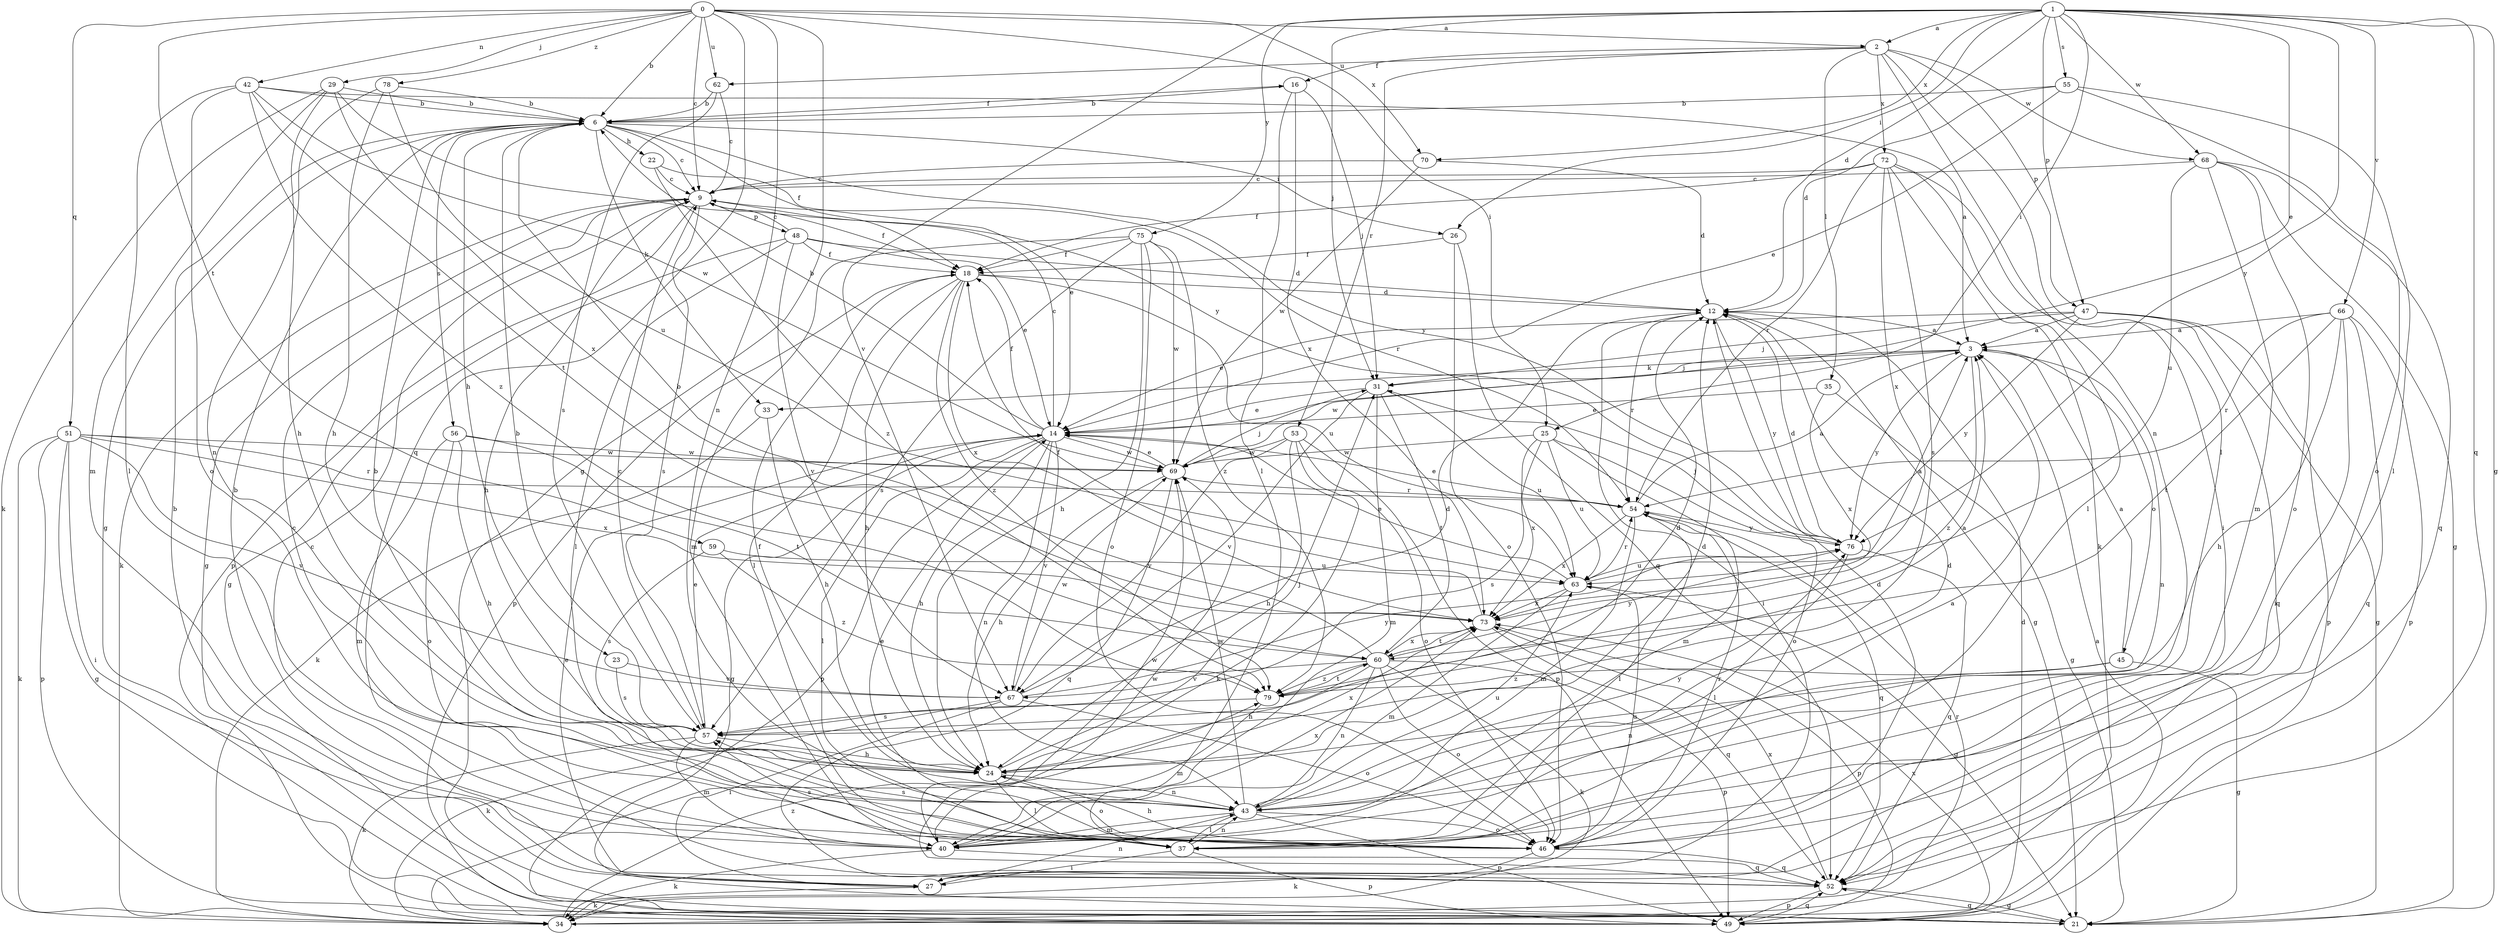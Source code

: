 strict digraph  {
0;
1;
2;
3;
6;
9;
12;
14;
16;
18;
21;
22;
23;
24;
25;
26;
27;
29;
31;
33;
34;
35;
37;
40;
42;
43;
45;
46;
47;
48;
49;
51;
52;
53;
54;
55;
56;
57;
59;
60;
62;
63;
66;
67;
68;
69;
70;
72;
73;
75;
76;
78;
79;
0 -> 2  [label=a];
0 -> 6  [label=b];
0 -> 9  [label=c];
0 -> 21  [label=g];
0 -> 25  [label=i];
0 -> 29  [label=j];
0 -> 42  [label=n];
0 -> 43  [label=n];
0 -> 51  [label=q];
0 -> 52  [label=q];
0 -> 59  [label=t];
0 -> 62  [label=u];
0 -> 70  [label=x];
0 -> 78  [label=z];
1 -> 2  [label=a];
1 -> 12  [label=d];
1 -> 14  [label=e];
1 -> 21  [label=g];
1 -> 25  [label=i];
1 -> 26  [label=i];
1 -> 31  [label=j];
1 -> 47  [label=p];
1 -> 52  [label=q];
1 -> 55  [label=s];
1 -> 66  [label=v];
1 -> 67  [label=v];
1 -> 68  [label=w];
1 -> 70  [label=x];
1 -> 75  [label=y];
1 -> 76  [label=y];
2 -> 16  [label=f];
2 -> 35  [label=l];
2 -> 37  [label=l];
2 -> 43  [label=n];
2 -> 47  [label=p];
2 -> 53  [label=r];
2 -> 62  [label=u];
2 -> 68  [label=w];
2 -> 72  [label=x];
3 -> 31  [label=j];
3 -> 33  [label=k];
3 -> 43  [label=n];
3 -> 45  [label=o];
3 -> 69  [label=w];
3 -> 76  [label=y];
3 -> 79  [label=z];
6 -> 9  [label=c];
6 -> 16  [label=f];
6 -> 18  [label=f];
6 -> 21  [label=g];
6 -> 22  [label=h];
6 -> 23  [label=h];
6 -> 26  [label=i];
6 -> 33  [label=k];
6 -> 56  [label=s];
6 -> 76  [label=y];
9 -> 18  [label=f];
9 -> 21  [label=g];
9 -> 24  [label=h];
9 -> 34  [label=k];
9 -> 48  [label=p];
9 -> 49  [label=p];
9 -> 54  [label=r];
9 -> 57  [label=s];
12 -> 3  [label=a];
12 -> 21  [label=g];
12 -> 27  [label=i];
12 -> 54  [label=r];
12 -> 76  [label=y];
14 -> 6  [label=b];
14 -> 9  [label=c];
14 -> 18  [label=f];
14 -> 21  [label=g];
14 -> 24  [label=h];
14 -> 37  [label=l];
14 -> 43  [label=n];
14 -> 49  [label=p];
14 -> 67  [label=v];
14 -> 69  [label=w];
16 -> 6  [label=b];
16 -> 31  [label=j];
16 -> 37  [label=l];
16 -> 73  [label=x];
18 -> 12  [label=d];
18 -> 24  [label=h];
18 -> 37  [label=l];
18 -> 49  [label=p];
18 -> 63  [label=u];
18 -> 73  [label=x];
18 -> 79  [label=z];
21 -> 52  [label=q];
22 -> 9  [label=c];
22 -> 14  [label=e];
22 -> 79  [label=z];
23 -> 57  [label=s];
23 -> 67  [label=v];
24 -> 12  [label=d];
24 -> 31  [label=j];
24 -> 37  [label=l];
24 -> 43  [label=n];
24 -> 46  [label=o];
24 -> 73  [label=x];
25 -> 40  [label=m];
25 -> 46  [label=o];
25 -> 57  [label=s];
25 -> 63  [label=u];
25 -> 69  [label=w];
25 -> 73  [label=x];
26 -> 18  [label=f];
26 -> 46  [label=o];
26 -> 52  [label=q];
27 -> 6  [label=b];
27 -> 14  [label=e];
27 -> 34  [label=k];
27 -> 43  [label=n];
29 -> 6  [label=b];
29 -> 24  [label=h];
29 -> 34  [label=k];
29 -> 40  [label=m];
29 -> 73  [label=x];
29 -> 76  [label=y];
31 -> 14  [label=e];
31 -> 40  [label=m];
31 -> 60  [label=t];
31 -> 63  [label=u];
31 -> 67  [label=v];
33 -> 24  [label=h];
33 -> 34  [label=k];
34 -> 3  [label=a];
34 -> 54  [label=r];
34 -> 79  [label=z];
35 -> 14  [label=e];
35 -> 21  [label=g];
35 -> 73  [label=x];
37 -> 27  [label=i];
37 -> 43  [label=n];
37 -> 49  [label=p];
37 -> 57  [label=s];
40 -> 3  [label=a];
40 -> 6  [label=b];
40 -> 34  [label=k];
40 -> 52  [label=q];
40 -> 69  [label=w];
40 -> 73  [label=x];
42 -> 3  [label=a];
42 -> 6  [label=b];
42 -> 37  [label=l];
42 -> 46  [label=o];
42 -> 60  [label=t];
42 -> 69  [label=w];
42 -> 79  [label=z];
43 -> 6  [label=b];
43 -> 12  [label=d];
43 -> 18  [label=f];
43 -> 37  [label=l];
43 -> 40  [label=m];
43 -> 46  [label=o];
43 -> 49  [label=p];
43 -> 63  [label=u];
43 -> 69  [label=w];
43 -> 76  [label=y];
45 -> 3  [label=a];
45 -> 21  [label=g];
45 -> 43  [label=n];
45 -> 79  [label=z];
46 -> 9  [label=c];
46 -> 12  [label=d];
46 -> 14  [label=e];
46 -> 24  [label=h];
46 -> 34  [label=k];
46 -> 52  [label=q];
46 -> 54  [label=r];
46 -> 57  [label=s];
46 -> 63  [label=u];
47 -> 3  [label=a];
47 -> 14  [label=e];
47 -> 21  [label=g];
47 -> 31  [label=j];
47 -> 49  [label=p];
47 -> 52  [label=q];
47 -> 76  [label=y];
48 -> 9  [label=c];
48 -> 12  [label=d];
48 -> 14  [label=e];
48 -> 18  [label=f];
48 -> 21  [label=g];
48 -> 37  [label=l];
48 -> 67  [label=v];
49 -> 12  [label=d];
49 -> 52  [label=q];
49 -> 73  [label=x];
51 -> 21  [label=g];
51 -> 27  [label=i];
51 -> 34  [label=k];
51 -> 49  [label=p];
51 -> 54  [label=r];
51 -> 67  [label=v];
51 -> 69  [label=w];
51 -> 73  [label=x];
52 -> 9  [label=c];
52 -> 21  [label=g];
52 -> 49  [label=p];
52 -> 69  [label=w];
52 -> 73  [label=x];
53 -> 24  [label=h];
53 -> 34  [label=k];
53 -> 46  [label=o];
53 -> 49  [label=p];
53 -> 67  [label=v];
53 -> 69  [label=w];
54 -> 3  [label=a];
54 -> 14  [label=e];
54 -> 37  [label=l];
54 -> 40  [label=m];
54 -> 52  [label=q];
54 -> 73  [label=x];
54 -> 76  [label=y];
55 -> 6  [label=b];
55 -> 12  [label=d];
55 -> 14  [label=e];
55 -> 37  [label=l];
55 -> 46  [label=o];
56 -> 24  [label=h];
56 -> 40  [label=m];
56 -> 46  [label=o];
56 -> 60  [label=t];
56 -> 69  [label=w];
57 -> 6  [label=b];
57 -> 9  [label=c];
57 -> 12  [label=d];
57 -> 14  [label=e];
57 -> 24  [label=h];
57 -> 34  [label=k];
57 -> 40  [label=m];
59 -> 57  [label=s];
59 -> 63  [label=u];
59 -> 79  [label=z];
60 -> 6  [label=b];
60 -> 24  [label=h];
60 -> 34  [label=k];
60 -> 43  [label=n];
60 -> 46  [label=o];
60 -> 49  [label=p];
60 -> 67  [label=v];
60 -> 73  [label=x];
60 -> 76  [label=y];
60 -> 79  [label=z];
62 -> 6  [label=b];
62 -> 9  [label=c];
62 -> 57  [label=s];
63 -> 3  [label=a];
63 -> 14  [label=e];
63 -> 21  [label=g];
63 -> 40  [label=m];
63 -> 54  [label=r];
63 -> 73  [label=x];
66 -> 3  [label=a];
66 -> 24  [label=h];
66 -> 27  [label=i];
66 -> 49  [label=p];
66 -> 52  [label=q];
66 -> 54  [label=r];
66 -> 60  [label=t];
67 -> 12  [label=d];
67 -> 27  [label=i];
67 -> 34  [label=k];
67 -> 46  [label=o];
67 -> 69  [label=w];
67 -> 76  [label=y];
68 -> 9  [label=c];
68 -> 21  [label=g];
68 -> 40  [label=m];
68 -> 46  [label=o];
68 -> 52  [label=q];
68 -> 63  [label=u];
69 -> 14  [label=e];
69 -> 24  [label=h];
69 -> 31  [label=j];
69 -> 52  [label=q];
69 -> 54  [label=r];
70 -> 9  [label=c];
70 -> 12  [label=d];
70 -> 69  [label=w];
72 -> 9  [label=c];
72 -> 18  [label=f];
72 -> 27  [label=i];
72 -> 34  [label=k];
72 -> 37  [label=l];
72 -> 54  [label=r];
72 -> 57  [label=s];
72 -> 73  [label=x];
73 -> 18  [label=f];
73 -> 49  [label=p];
73 -> 52  [label=q];
73 -> 60  [label=t];
75 -> 18  [label=f];
75 -> 24  [label=h];
75 -> 40  [label=m];
75 -> 46  [label=o];
75 -> 57  [label=s];
75 -> 69  [label=w];
75 -> 79  [label=z];
76 -> 12  [label=d];
76 -> 31  [label=j];
76 -> 37  [label=l];
76 -> 52  [label=q];
76 -> 63  [label=u];
78 -> 6  [label=b];
78 -> 24  [label=h];
78 -> 43  [label=n];
78 -> 63  [label=u];
79 -> 3  [label=a];
79 -> 40  [label=m];
79 -> 57  [label=s];
79 -> 60  [label=t];
}
